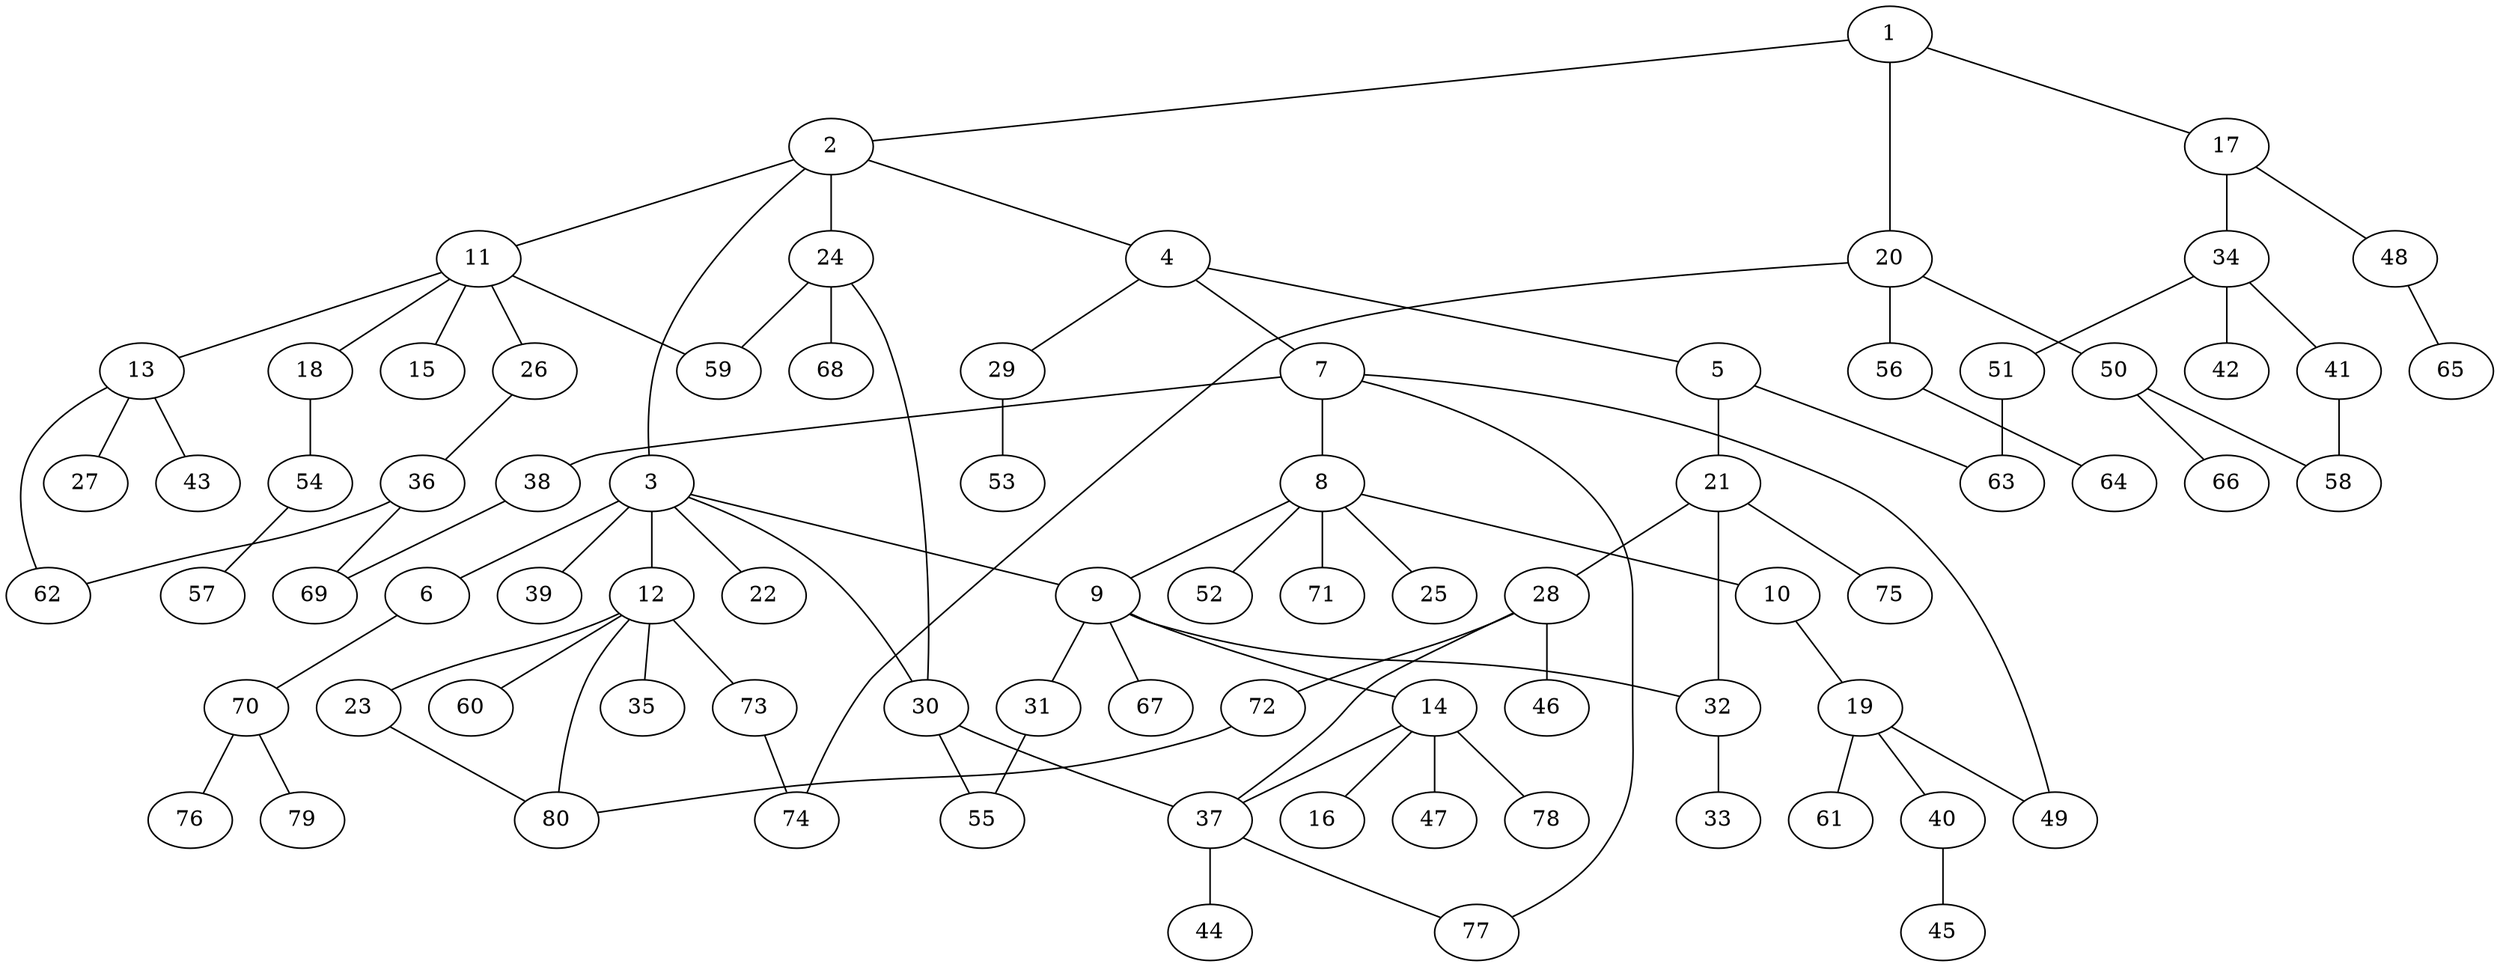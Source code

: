 graph graphname {1--2
1--17
1--20
2--3
2--4
2--11
2--24
3--6
3--9
3--12
3--22
3--30
3--39
4--5
4--7
4--29
5--21
5--63
6--70
7--8
7--38
7--49
7--77
8--9
8--10
8--25
8--52
8--71
9--14
9--31
9--32
9--67
10--19
11--13
11--15
11--18
11--26
11--59
12--23
12--35
12--60
12--73
12--80
13--27
13--43
13--62
14--16
14--37
14--47
14--78
17--34
17--48
18--54
19--40
19--49
19--61
20--50
20--56
20--74
21--28
21--32
21--75
23--80
24--30
24--59
24--68
26--36
28--37
28--46
28--72
29--53
30--37
30--55
31--55
32--33
34--41
34--42
34--51
36--62
36--69
37--44
37--77
38--69
40--45
41--58
48--65
50--58
50--66
51--63
54--57
56--64
70--76
70--79
72--80
73--74
}